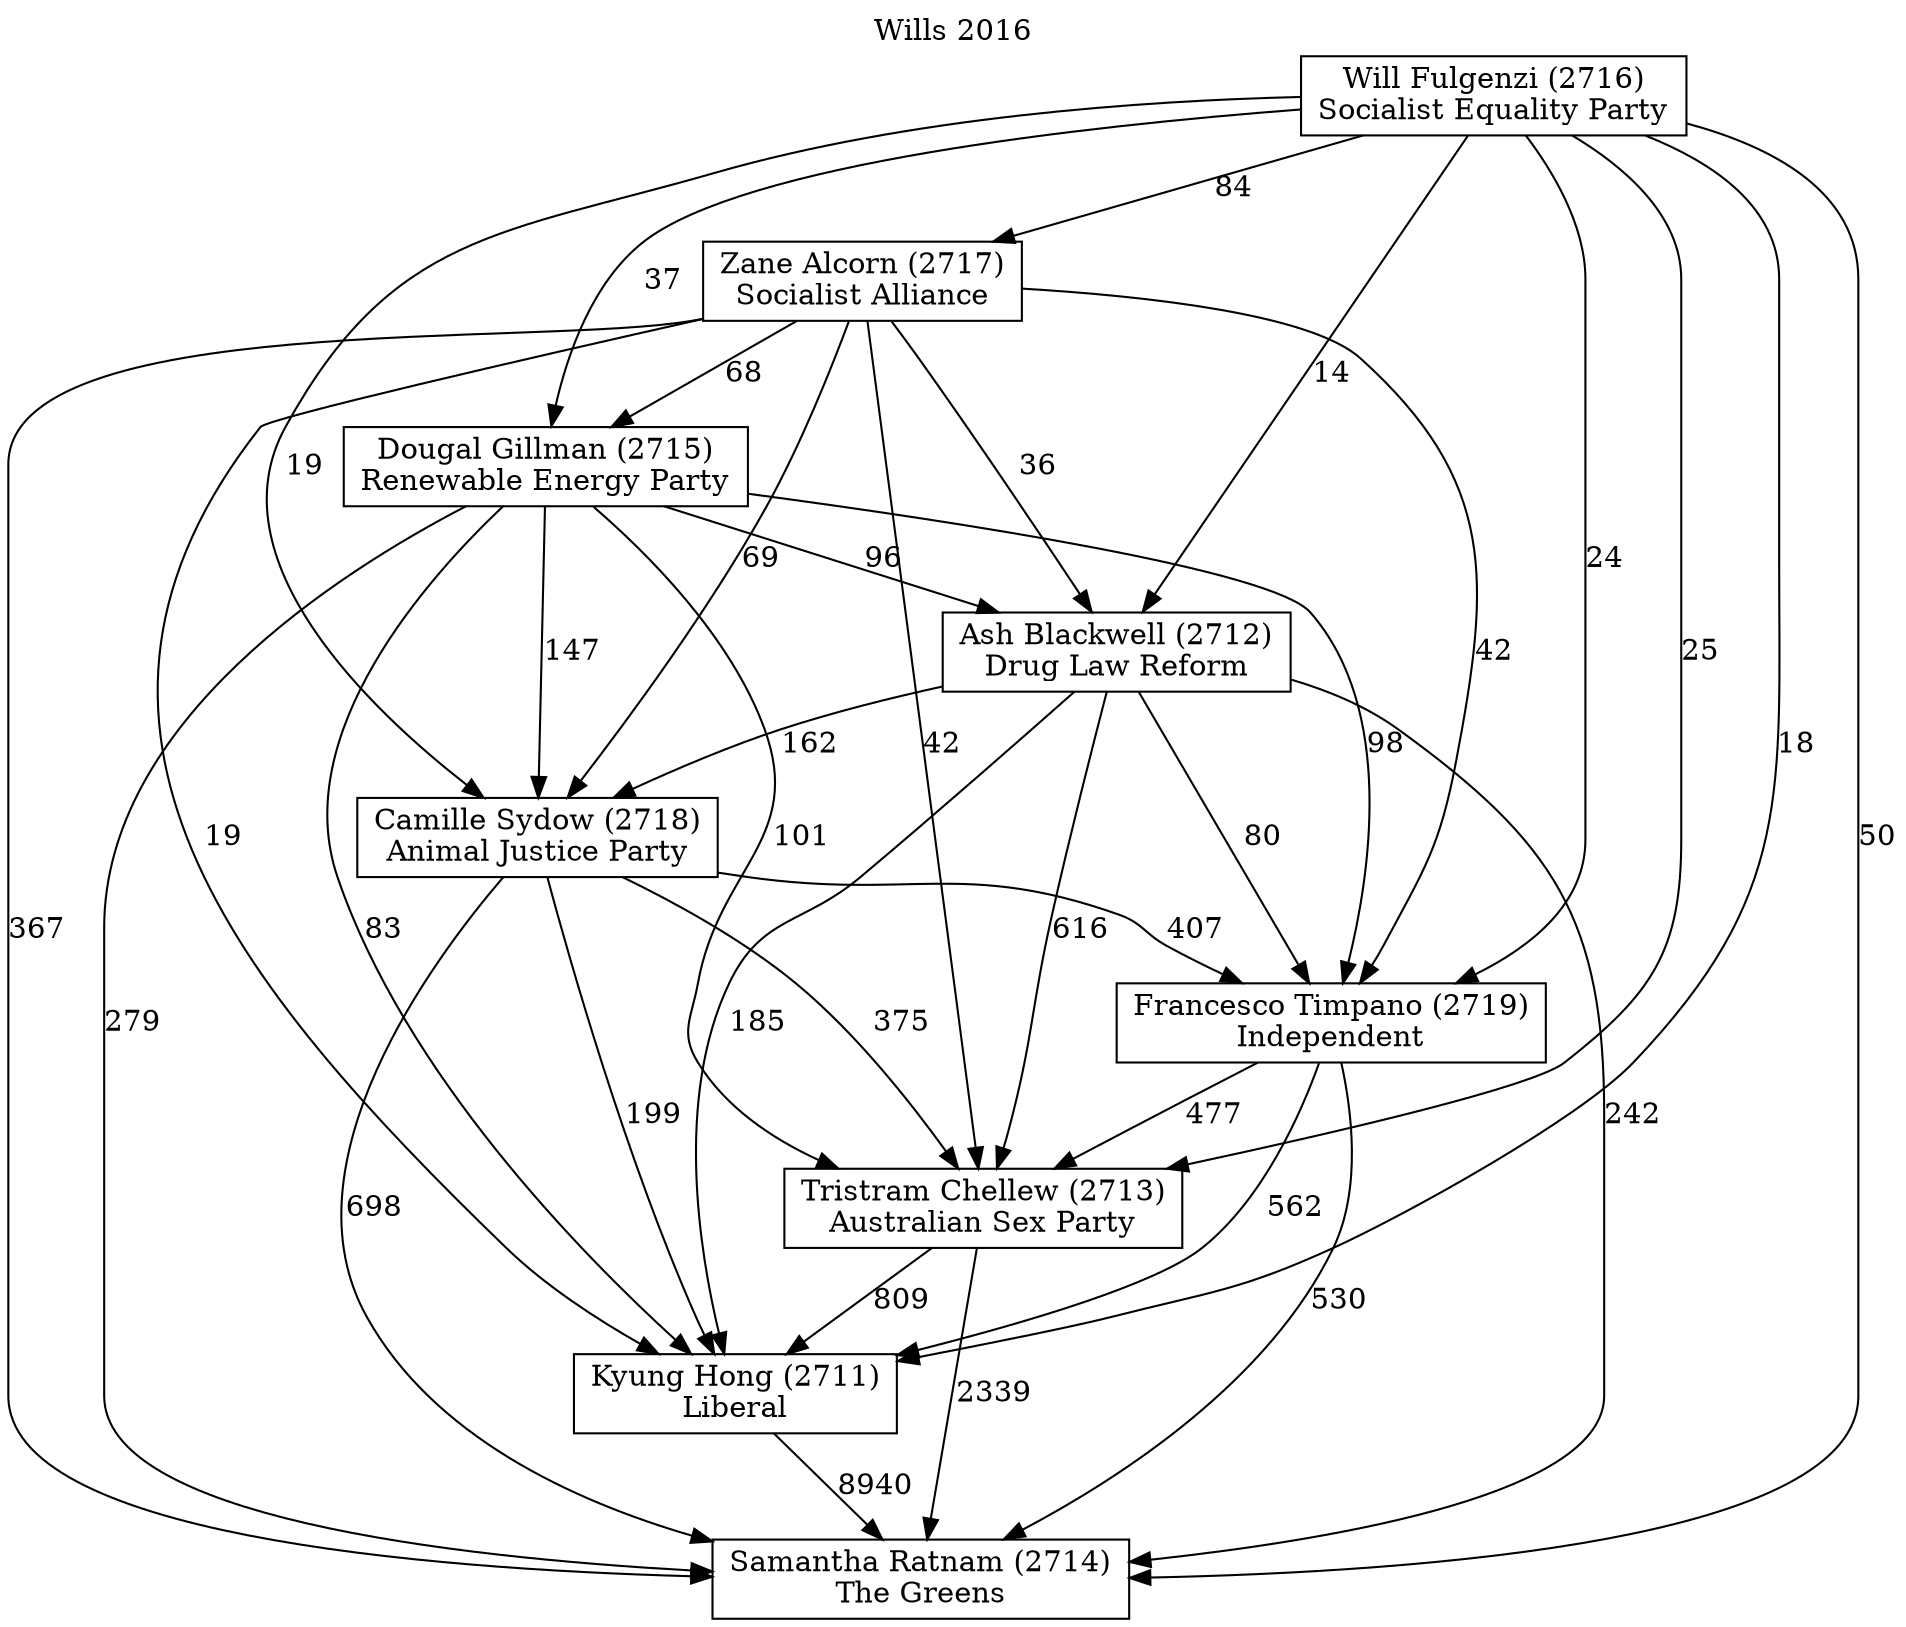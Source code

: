 // House preference flow
digraph "Samantha Ratnam (2714)_Wills_2016" {
	graph [label="Wills 2016" labelloc=t mclimit=10]
	node [shape=box]
	"Francesco Timpano (2719)" [label="Francesco Timpano (2719)
Independent"]
	"Dougal Gillman (2715)" [label="Dougal Gillman (2715)
Renewable Energy Party"]
	"Camille Sydow (2718)" [label="Camille Sydow (2718)
Animal Justice Party"]
	"Zane Alcorn (2717)" [label="Zane Alcorn (2717)
Socialist Alliance"]
	"Samantha Ratnam (2714)" [label="Samantha Ratnam (2714)
The Greens"]
	"Ash Blackwell (2712)" [label="Ash Blackwell (2712)
Drug Law Reform"]
	"Will Fulgenzi (2716)" [label="Will Fulgenzi (2716)
Socialist Equality Party"]
	"Kyung Hong (2711)" [label="Kyung Hong (2711)
Liberal"]
	"Tristram Chellew (2713)" [label="Tristram Chellew (2713)
Australian Sex Party"]
	"Francesco Timpano (2719)" -> "Tristram Chellew (2713)" [label=477]
	"Camille Sydow (2718)" -> "Tristram Chellew (2713)" [label=375]
	"Camille Sydow (2718)" -> "Kyung Hong (2711)" [label=199]
	"Ash Blackwell (2712)" -> "Francesco Timpano (2719)" [label=80]
	"Ash Blackwell (2712)" -> "Camille Sydow (2718)" [label=162]
	"Ash Blackwell (2712)" -> "Samantha Ratnam (2714)" [label=242]
	"Dougal Gillman (2715)" -> "Francesco Timpano (2719)" [label=98]
	"Zane Alcorn (2717)" -> "Samantha Ratnam (2714)" [label=367]
	"Dougal Gillman (2715)" -> "Ash Blackwell (2712)" [label=96]
	"Zane Alcorn (2717)" -> "Francesco Timpano (2719)" [label=42]
	"Kyung Hong (2711)" -> "Samantha Ratnam (2714)" [label=8940]
	"Francesco Timpano (2719)" -> "Kyung Hong (2711)" [label=562]
	"Zane Alcorn (2717)" -> "Kyung Hong (2711)" [label=19]
	"Dougal Gillman (2715)" -> "Samantha Ratnam (2714)" [label=279]
	"Dougal Gillman (2715)" -> "Camille Sydow (2718)" [label=147]
	"Will Fulgenzi (2716)" -> "Kyung Hong (2711)" [label=18]
	"Will Fulgenzi (2716)" -> "Camille Sydow (2718)" [label=19]
	"Will Fulgenzi (2716)" -> "Samantha Ratnam (2714)" [label=50]
	"Francesco Timpano (2719)" -> "Samantha Ratnam (2714)" [label=530]
	"Zane Alcorn (2717)" -> "Camille Sydow (2718)" [label=69]
	"Will Fulgenzi (2716)" -> "Francesco Timpano (2719)" [label=24]
	"Will Fulgenzi (2716)" -> "Ash Blackwell (2712)" [label=14]
	"Camille Sydow (2718)" -> "Samantha Ratnam (2714)" [label=698]
	"Tristram Chellew (2713)" -> "Kyung Hong (2711)" [label=809]
	"Tristram Chellew (2713)" -> "Samantha Ratnam (2714)" [label=2339]
	"Will Fulgenzi (2716)" -> "Dougal Gillman (2715)" [label=37]
	"Dougal Gillman (2715)" -> "Tristram Chellew (2713)" [label=101]
	"Camille Sydow (2718)" -> "Francesco Timpano (2719)" [label=407]
	"Dougal Gillman (2715)" -> "Kyung Hong (2711)" [label=83]
	"Ash Blackwell (2712)" -> "Kyung Hong (2711)" [label=185]
	"Zane Alcorn (2717)" -> "Tristram Chellew (2713)" [label=42]
	"Will Fulgenzi (2716)" -> "Tristram Chellew (2713)" [label=25]
	"Zane Alcorn (2717)" -> "Ash Blackwell (2712)" [label=36]
	"Zane Alcorn (2717)" -> "Dougal Gillman (2715)" [label=68]
	"Will Fulgenzi (2716)" -> "Zane Alcorn (2717)" [label=84]
	"Ash Blackwell (2712)" -> "Tristram Chellew (2713)" [label=616]
}

